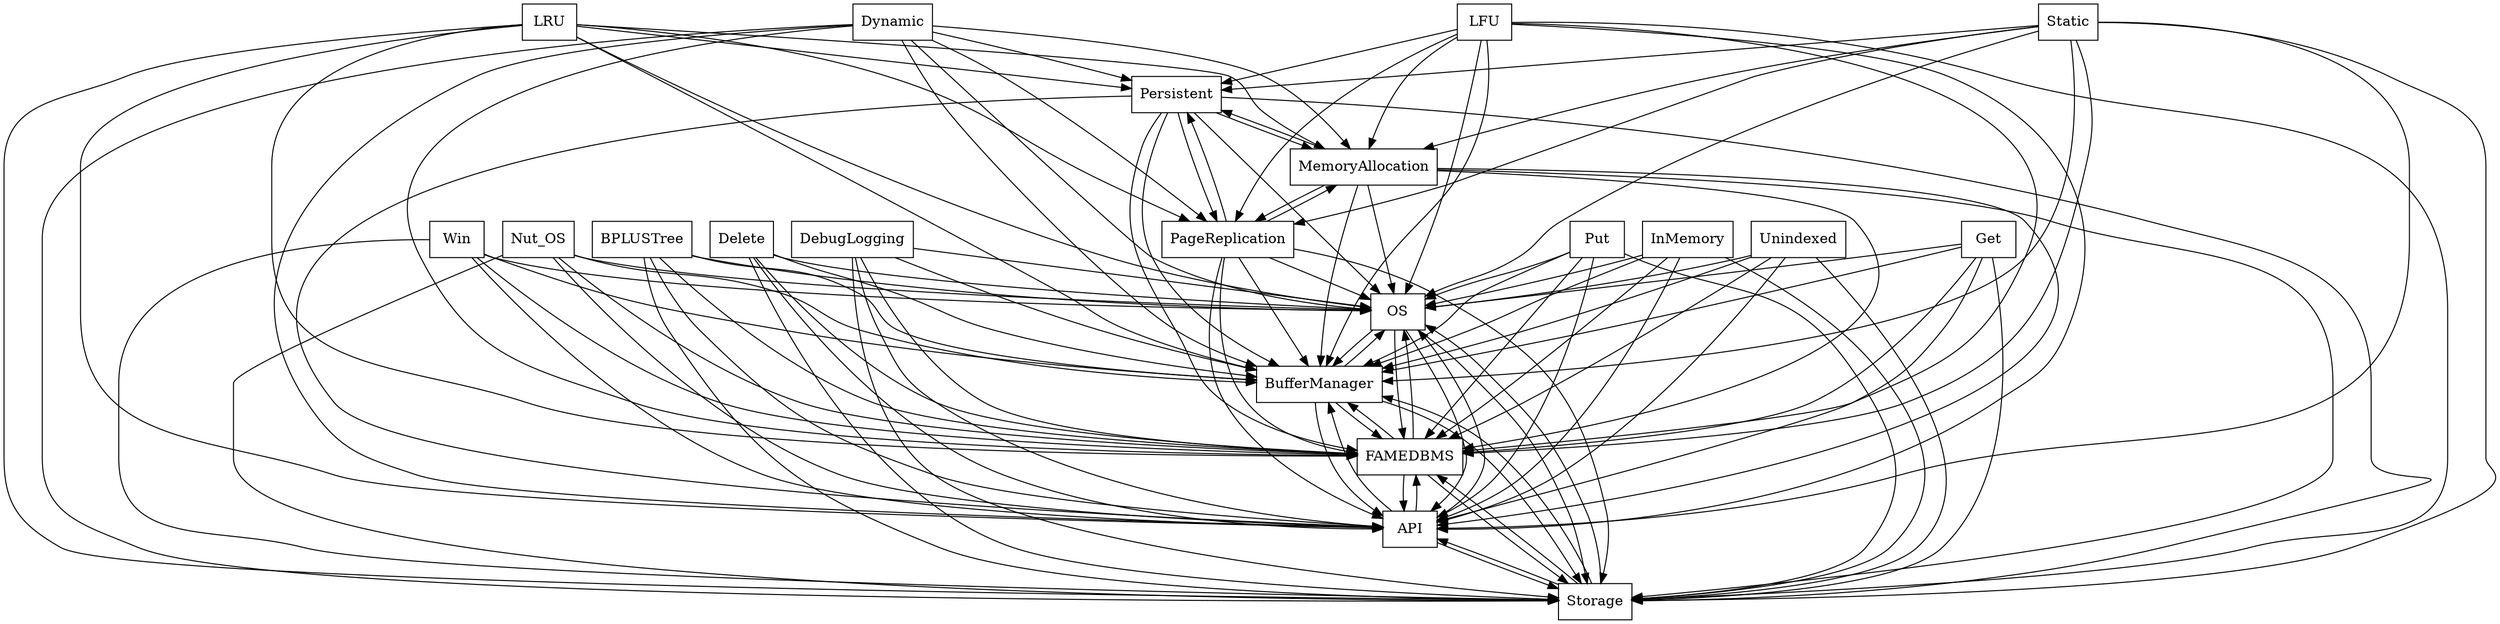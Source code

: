 digraph{
graph [rankdir=TB];
node [shape=box];
edge [arrowhead=normal];
0[label="LFU",]
1[label="Put",]
2[label="OS",]
3[label="Static",]
4[label="BufferManager",]
5[label="LRU",]
6[label="Unindexed",]
7[label="Storage",]
8[label="API",]
9[label="Win",]
10[label="Nut_OS",]
11[label="BPLUSTree",]
12[label="FAMEDBMS",]
13[label="Dynamic",]
14[label="Persistent",]
15[label="Delete",]
16[label="DebugLogging",]
17[label="Get",]
18[label="MemoryAllocation",]
19[label="PageReplication",]
20[label="InMemory",]
0->2[label="",]
0->4[label="",]
0->7[label="",]
0->8[label="",]
0->12[label="",]
0->14[label="",]
0->18[label="",]
0->19[label="",]
1->2[label="",]
1->4[label="",]
1->7[label="",]
1->8[label="",]
1->12[label="",]
2->4[label="",]
2->7[label="",]
2->8[label="",]
2->12[label="",]
3->2[label="",]
3->4[label="",]
3->7[label="",]
3->8[label="",]
3->12[label="",]
3->14[label="",]
3->18[label="",]
3->19[label="",]
4->2[label="",]
4->7[label="",]
4->8[label="",]
4->12[label="",]
5->2[label="",]
5->4[label="",]
5->7[label="",]
5->8[label="",]
5->12[label="",]
5->14[label="",]
5->18[label="",]
5->19[label="",]
6->2[label="",]
6->4[label="",]
6->7[label="",]
6->8[label="",]
6->12[label="",]
7->2[label="",]
7->4[label="",]
7->8[label="",]
7->12[label="",]
8->2[label="",]
8->4[label="",]
8->7[label="",]
8->12[label="",]
9->2[label="",]
9->4[label="",]
9->7[label="",]
9->8[label="",]
9->12[label="",]
10->2[label="",]
10->4[label="",]
10->7[label="",]
10->8[label="",]
10->12[label="",]
11->2[label="",]
11->4[label="",]
11->7[label="",]
11->8[label="",]
11->12[label="",]
12->2[label="",]
12->4[label="",]
12->7[label="",]
12->8[label="",]
13->2[label="",]
13->4[label="",]
13->7[label="",]
13->8[label="",]
13->12[label="",]
13->14[label="",]
13->18[label="",]
13->19[label="",]
14->2[label="",]
14->4[label="",]
14->7[label="",]
14->8[label="",]
14->12[label="",]
14->18[label="",]
14->19[label="",]
15->2[label="",]
15->4[label="",]
15->7[label="",]
15->8[label="",]
15->12[label="",]
16->2[label="",]
16->4[label="",]
16->7[label="",]
16->8[label="",]
16->12[label="",]
17->2[label="",]
17->4[label="",]
17->7[label="",]
17->8[label="",]
17->12[label="",]
18->2[label="",]
18->4[label="",]
18->7[label="",]
18->8[label="",]
18->12[label="",]
18->14[label="",]
18->19[label="",]
19->2[label="",]
19->4[label="",]
19->7[label="",]
19->8[label="",]
19->12[label="",]
19->14[label="",]
19->18[label="",]
20->2[label="",]
20->4[label="",]
20->7[label="",]
20->8[label="",]
20->12[label="",]
}
